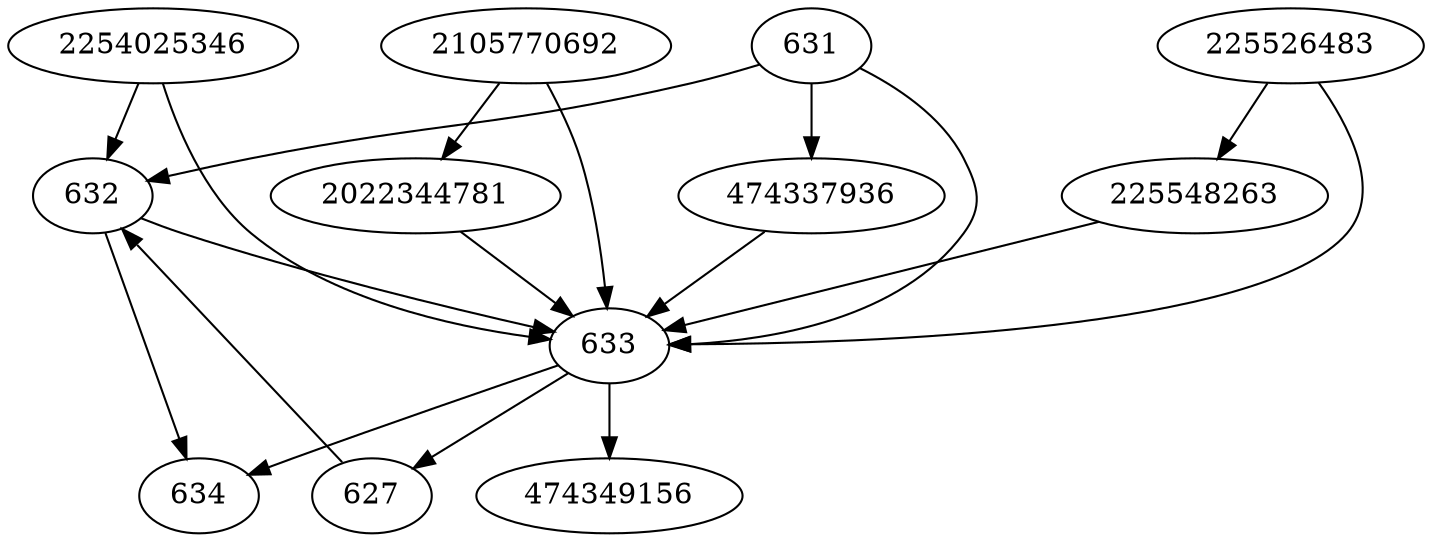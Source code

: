 strict digraph  {
2254025346;
474349156;
2105770692;
225548263;
2022344781;
474337936;
225526483;
627;
631;
632;
633;
634;
2254025346 -> 632;
2254025346 -> 633;
2105770692 -> 633;
2105770692 -> 2022344781;
225548263 -> 633;
2022344781 -> 633;
474337936 -> 633;
225526483 -> 633;
225526483 -> 225548263;
627 -> 632;
631 -> 474337936;
631 -> 632;
631 -> 633;
632 -> 633;
632 -> 634;
633 -> 474349156;
633 -> 627;
633 -> 634;
}
